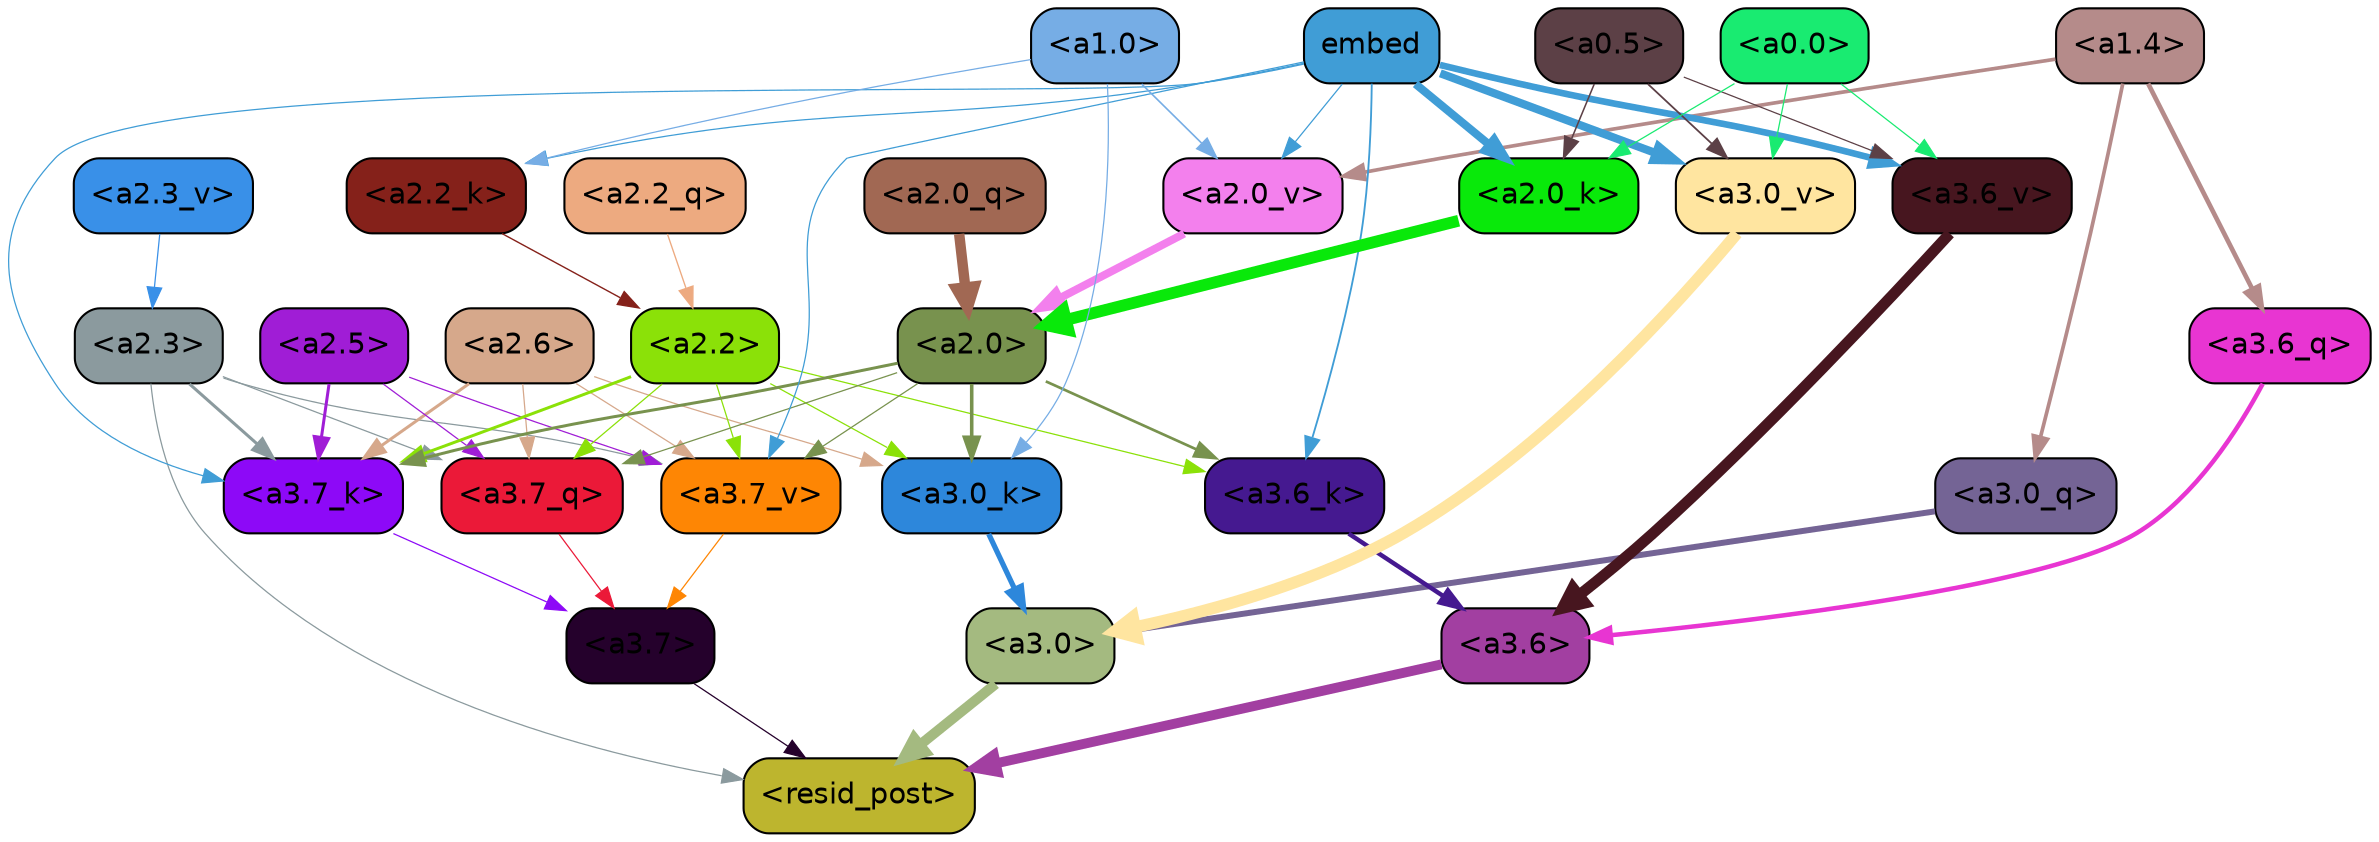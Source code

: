 strict digraph "" {
	graph [bgcolor=transparent,
		layout=dot,
		overlap=false,
		splines=true
	];
	"<a3.7>"	[color=black,
		fillcolor="#25012c",
		fontname=Helvetica,
		shape=box,
		style="filled, rounded"];
	"<resid_post>"	[color=black,
		fillcolor="#bdb52e",
		fontname=Helvetica,
		shape=box,
		style="filled, rounded"];
	"<a3.7>" -> "<resid_post>"	[color="#25012c",
		penwidth=0.6];
	"<a3.6>"	[color=black,
		fillcolor="#a23fa1",
		fontname=Helvetica,
		shape=box,
		style="filled, rounded"];
	"<a3.6>" -> "<resid_post>"	[color="#a23fa1",
		penwidth=4.746312499046326];
	"<a3.0>"	[color=black,
		fillcolor="#a4ba80",
		fontname=Helvetica,
		shape=box,
		style="filled, rounded"];
	"<a3.0>" -> "<resid_post>"	[color="#a4ba80",
		penwidth=4.896343111991882];
	"<a2.3>"	[color=black,
		fillcolor="#8b9a9e",
		fontname=Helvetica,
		shape=box,
		style="filled, rounded"];
	"<a2.3>" -> "<resid_post>"	[color="#8b9a9e",
		penwidth=0.6];
	"<a3.7_q>"	[color=black,
		fillcolor="#eb1938",
		fontname=Helvetica,
		shape=box,
		style="filled, rounded"];
	"<a2.3>" -> "<a3.7_q>"	[color="#8b9a9e",
		penwidth=0.6];
	"<a3.7_k>"	[color=black,
		fillcolor="#8d09f7",
		fontname=Helvetica,
		shape=box,
		style="filled, rounded"];
	"<a2.3>" -> "<a3.7_k>"	[color="#8b9a9e",
		penwidth=1.467104621231556];
	"<a3.7_v>"	[color=black,
		fillcolor="#fe8604",
		fontname=Helvetica,
		shape=box,
		style="filled, rounded"];
	"<a2.3>" -> "<a3.7_v>"	[color="#8b9a9e",
		penwidth=0.6];
	"<a3.7_q>" -> "<a3.7>"	[color="#eb1938",
		penwidth=0.6];
	"<a3.6_q>"	[color=black,
		fillcolor="#e835d2",
		fontname=Helvetica,
		shape=box,
		style="filled, rounded"];
	"<a3.6_q>" -> "<a3.6>"	[color="#e835d2",
		penwidth=2.160832464694977];
	"<a3.0_q>"	[color=black,
		fillcolor="#746495",
		fontname=Helvetica,
		shape=box,
		style="filled, rounded"];
	"<a3.0_q>" -> "<a3.0>"	[color="#746495",
		penwidth=2.870753765106201];
	"<a3.7_k>" -> "<a3.7>"	[color="#8d09f7",
		penwidth=0.6];
	"<a3.6_k>"	[color=black,
		fillcolor="#451990",
		fontname=Helvetica,
		shape=box,
		style="filled, rounded"];
	"<a3.6_k>" -> "<a3.6>"	[color="#451990",
		penwidth=2.13908451795578];
	"<a3.0_k>"	[color=black,
		fillcolor="#2d87db",
		fontname=Helvetica,
		shape=box,
		style="filled, rounded"];
	"<a3.0_k>" -> "<a3.0>"	[color="#2d87db",
		penwidth=2.520303964614868];
	"<a3.7_v>" -> "<a3.7>"	[color="#fe8604",
		penwidth=0.6];
	"<a3.6_v>"	[color=black,
		fillcolor="#47161f",
		fontname=Helvetica,
		shape=box,
		style="filled, rounded"];
	"<a3.6_v>" -> "<a3.6>"	[color="#47161f",
		penwidth=5.297133803367615];
	"<a3.0_v>"	[color=black,
		fillcolor="#ffe5a0",
		fontname=Helvetica,
		shape=box,
		style="filled, rounded"];
	"<a3.0_v>" -> "<a3.0>"	[color="#ffe5a0",
		penwidth=5.680712580680847];
	"<a2.6>"	[color=black,
		fillcolor="#d6a88b",
		fontname=Helvetica,
		shape=box,
		style="filled, rounded"];
	"<a2.6>" -> "<a3.7_q>"	[color="#d6a88b",
		penwidth=0.6];
	"<a2.6>" -> "<a3.7_k>"	[color="#d6a88b",
		penwidth=1.4453159049153328];
	"<a2.6>" -> "<a3.0_k>"	[color="#d6a88b",
		penwidth=0.6];
	"<a2.6>" -> "<a3.7_v>"	[color="#d6a88b",
		penwidth=0.6];
	"<a2.5>"	[color=black,
		fillcolor="#a01dd6",
		fontname=Helvetica,
		shape=box,
		style="filled, rounded"];
	"<a2.5>" -> "<a3.7_q>"	[color="#a01dd6",
		penwidth=0.6];
	"<a2.5>" -> "<a3.7_k>"	[color="#a01dd6",
		penwidth=1.4526091292500496];
	"<a2.5>" -> "<a3.7_v>"	[color="#a01dd6",
		penwidth=0.6];
	"<a2.2>"	[color=black,
		fillcolor="#8be108",
		fontname=Helvetica,
		shape=box,
		style="filled, rounded"];
	"<a2.2>" -> "<a3.7_q>"	[color="#8be108",
		penwidth=0.6];
	"<a2.2>" -> "<a3.7_k>"	[color="#8be108",
		penwidth=1.4310357049107552];
	"<a2.2>" -> "<a3.6_k>"	[color="#8be108",
		penwidth=0.6];
	"<a2.2>" -> "<a3.0_k>"	[color="#8be108",
		penwidth=0.6];
	"<a2.2>" -> "<a3.7_v>"	[color="#8be108",
		penwidth=0.6];
	"<a2.0>"	[color=black,
		fillcolor="#78924e",
		fontname=Helvetica,
		shape=box,
		style="filled, rounded"];
	"<a2.0>" -> "<a3.7_q>"	[color="#78924e",
		penwidth=0.6];
	"<a2.0>" -> "<a3.7_k>"	[color="#78924e",
		penwidth=1.4314699843525887];
	"<a2.0>" -> "<a3.6_k>"	[color="#78924e",
		penwidth=1.2950235605239868];
	"<a2.0>" -> "<a3.0_k>"	[color="#78924e",
		penwidth=1.712992787361145];
	"<a2.0>" -> "<a3.7_v>"	[color="#78924e",
		penwidth=0.6];
	"<a1.4>"	[color=black,
		fillcolor="#b58b8a",
		fontname=Helvetica,
		shape=box,
		style="filled, rounded"];
	"<a1.4>" -> "<a3.6_q>"	[color="#b58b8a",
		penwidth=2.242796540260315];
	"<a1.4>" -> "<a3.0_q>"	[color="#b58b8a",
		penwidth=1.7808996737003326];
	"<a2.0_v>"	[color=black,
		fillcolor="#f380ed",
		fontname=Helvetica,
		shape=box,
		style="filled, rounded"];
	"<a1.4>" -> "<a2.0_v>"	[color="#b58b8a",
		penwidth=1.7603429555892944];
	embed	[color=black,
		fillcolor="#409dd6",
		fontname=Helvetica,
		shape=box,
		style="filled, rounded"];
	embed -> "<a3.7_k>"	[color="#409dd6",
		penwidth=0.6];
	embed -> "<a3.6_k>"	[color="#409dd6",
		penwidth=0.891706109046936];
	embed -> "<a3.7_v>"	[color="#409dd6",
		penwidth=0.6];
	embed -> "<a3.6_v>"	[color="#409dd6",
		penwidth=3.1766927242279053];
	embed -> "<a3.0_v>"	[color="#409dd6",
		penwidth=3.9005755856633186];
	"<a2.2_k>"	[color=black,
		fillcolor="#85211a",
		fontname=Helvetica,
		shape=box,
		style="filled, rounded"];
	embed -> "<a2.2_k>"	[color="#409dd6",
		penwidth=0.6];
	"<a2.0_k>"	[color=black,
		fillcolor="#09e90a",
		fontname=Helvetica,
		shape=box,
		style="filled, rounded"];
	embed -> "<a2.0_k>"	[color="#409dd6",
		penwidth=3.8915770053863525];
	embed -> "<a2.0_v>"	[color="#409dd6",
		penwidth=0.6];
	"<a1.0>"	[color=black,
		fillcolor="#76ade5",
		fontname=Helvetica,
		shape=box,
		style="filled, rounded"];
	"<a1.0>" -> "<a3.0_k>"	[color="#76ade5",
		penwidth=0.6];
	"<a1.0>" -> "<a2.2_k>"	[color="#76ade5",
		penwidth=0.6];
	"<a1.0>" -> "<a2.0_v>"	[color="#76ade5",
		penwidth=0.7897878289222717];
	"<a0.5>"	[color=black,
		fillcolor="#5c4046",
		fontname=Helvetica,
		shape=box,
		style="filled, rounded"];
	"<a0.5>" -> "<a3.6_v>"	[color="#5c4046",
		penwidth=0.6];
	"<a0.5>" -> "<a3.0_v>"	[color="#5c4046",
		penwidth=0.8493617177009583];
	"<a0.5>" -> "<a2.0_k>"	[color="#5c4046",
		penwidth=0.7482255101203918];
	"<a0.0>"	[color=black,
		fillcolor="#19eb71",
		fontname=Helvetica,
		shape=box,
		style="filled, rounded"];
	"<a0.0>" -> "<a3.6_v>"	[color="#19eb71",
		penwidth=0.6];
	"<a0.0>" -> "<a3.0_v>"	[color="#19eb71",
		penwidth=0.6];
	"<a0.0>" -> "<a2.0_k>"	[color="#19eb71",
		penwidth=0.6];
	"<a2.2_q>"	[color=black,
		fillcolor="#edaa80",
		fontname=Helvetica,
		shape=box,
		style="filled, rounded"];
	"<a2.2_q>" -> "<a2.2>"	[color="#edaa80",
		penwidth=0.6449352353811264];
	"<a2.0_q>"	[color=black,
		fillcolor="#a16853",
		fontname=Helvetica,
		shape=box,
		style="filled, rounded"];
	"<a2.0_q>" -> "<a2.0>"	[color="#a16853",
		penwidth=5.017253503203392];
	"<a2.2_k>" -> "<a2.2>"	[color="#85211a",
		penwidth=0.6690489649772644];
	"<a2.0_k>" -> "<a2.0>"	[color="#09e90a",
		penwidth=5.656688302755356];
	"<a2.3_v>"	[color=black,
		fillcolor="#3990e8",
		fontname=Helvetica,
		shape=box,
		style="filled, rounded"];
	"<a2.3_v>" -> "<a2.3>"	[color="#3990e8",
		penwidth=0.6];
	"<a2.0_v>" -> "<a2.0>"	[color="#f380ed",
		penwidth=3.8170836865901947];
}
